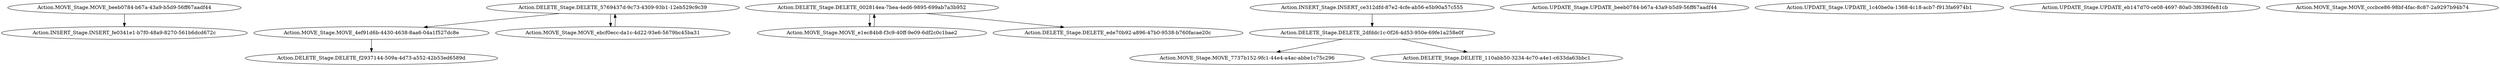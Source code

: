 strict digraph  {
"Action.MOVE_Stage.MOVE_beeb0784-b67a-43a9-b5d9-56ff67aadf44";
"Action.MOVE_Stage.MOVE_4ef91d6b-4430-4638-8aa6-04a1f527dc8e";
"Action.DELETE_Stage.DELETE_5769437d-9c73-4309-93b1-12eb529c9c39";
"Action.MOVE_Stage.MOVE_ebcf0ecc-da1c-4d22-93e6-5679bc45ba31";
"Action.DELETE_Stage.DELETE_002814ea-7bea-4ed6-9895-699ab7a3b952";
"Action.MOVE_Stage.MOVE_e1ec84b8-f3c9-40ff-9e09-6df2c0c1bae2";
"Action.DELETE_Stage.DELETE_2dfddc1c-0f26-4d53-950e-69fe1a258e0f";
"Action.INSERT_Stage.INSERT_ce312dfd-87e2-4cfe-ab56-e5b90a57c555";
"Action.INSERT_Stage.INSERT_fe0341e1-b7f0-48a9-8270-561b6dcd672c";
"Action.DELETE_Stage.DELETE_f2937144-509a-4d73-a552-42b53ed6589d";
"Action.DELETE_Stage.DELETE_ede70b92-a896-47b0-9538-b760facae20c";
"Action.MOVE_Stage.MOVE_7737b152-9fc1-44e4-a4ac-abbe1c75c296";
"Action.DELETE_Stage.DELETE_110abb50-3234-4c70-a4e1-c633da63bbc1";
"Action.UPDATE_Stage.UPDATE_beeb0784-b67a-43a9-b5d9-56ff67aadf44";
"Action.UPDATE_Stage.UPDATE_1c40be0a-1368-4c18-acb7-f913fa6974b1";
"Action.UPDATE_Stage.UPDATE_eb147d70-ce08-4697-80a0-3f6396fe81cb";
"Action.MOVE_Stage.MOVE_cccbce86-98bf-4fac-8c87-2a9297b94b74";
"Action.MOVE_Stage.MOVE_beeb0784-b67a-43a9-b5d9-56ff67aadf44" -> "Action.INSERT_Stage.INSERT_fe0341e1-b7f0-48a9-8270-561b6dcd672c";
"Action.MOVE_Stage.MOVE_4ef91d6b-4430-4638-8aa6-04a1f527dc8e" -> "Action.DELETE_Stage.DELETE_f2937144-509a-4d73-a552-42b53ed6589d";
"Action.DELETE_Stage.DELETE_5769437d-9c73-4309-93b1-12eb529c9c39" -> "Action.MOVE_Stage.MOVE_ebcf0ecc-da1c-4d22-93e6-5679bc45ba31";
"Action.DELETE_Stage.DELETE_5769437d-9c73-4309-93b1-12eb529c9c39" -> "Action.MOVE_Stage.MOVE_4ef91d6b-4430-4638-8aa6-04a1f527dc8e";
"Action.MOVE_Stage.MOVE_ebcf0ecc-da1c-4d22-93e6-5679bc45ba31" -> "Action.DELETE_Stage.DELETE_5769437d-9c73-4309-93b1-12eb529c9c39";
"Action.DELETE_Stage.DELETE_002814ea-7bea-4ed6-9895-699ab7a3b952" -> "Action.MOVE_Stage.MOVE_e1ec84b8-f3c9-40ff-9e09-6df2c0c1bae2";
"Action.DELETE_Stage.DELETE_002814ea-7bea-4ed6-9895-699ab7a3b952" -> "Action.DELETE_Stage.DELETE_ede70b92-a896-47b0-9538-b760facae20c";
"Action.MOVE_Stage.MOVE_e1ec84b8-f3c9-40ff-9e09-6df2c0c1bae2" -> "Action.DELETE_Stage.DELETE_002814ea-7bea-4ed6-9895-699ab7a3b952";
"Action.DELETE_Stage.DELETE_2dfddc1c-0f26-4d53-950e-69fe1a258e0f" -> "Action.MOVE_Stage.MOVE_7737b152-9fc1-44e4-a4ac-abbe1c75c296";
"Action.DELETE_Stage.DELETE_2dfddc1c-0f26-4d53-950e-69fe1a258e0f" -> "Action.DELETE_Stage.DELETE_110abb50-3234-4c70-a4e1-c633da63bbc1";
"Action.INSERT_Stage.INSERT_ce312dfd-87e2-4cfe-ab56-e5b90a57c555" -> "Action.DELETE_Stage.DELETE_2dfddc1c-0f26-4d53-950e-69fe1a258e0f";
}
